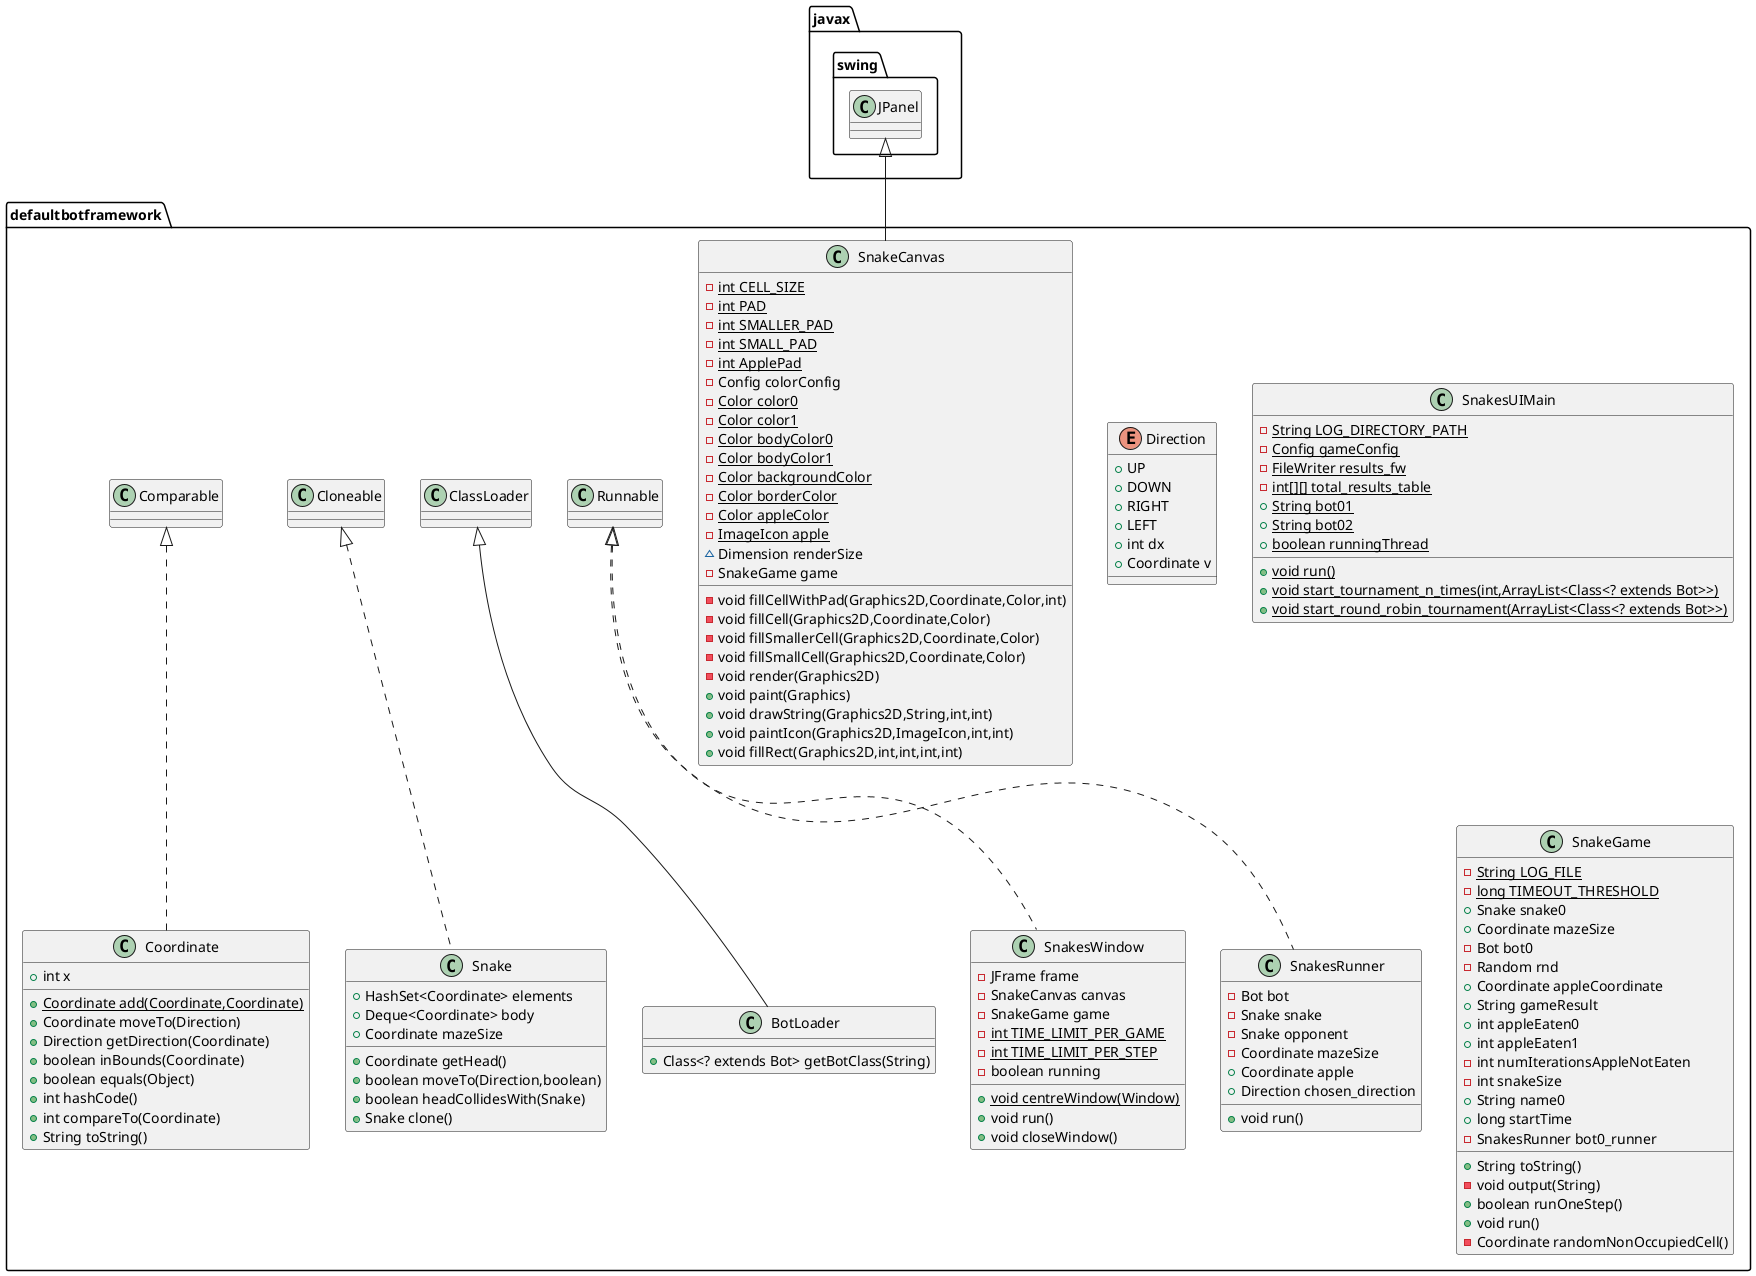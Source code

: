 @startuml
class defaultbotframework.SnakesWindow {
- JFrame frame
- SnakeCanvas canvas
- SnakeGame game
- {static} int TIME_LIMIT_PER_GAME
- {static} int TIME_LIMIT_PER_STEP
- boolean running
+ {static} void centreWindow(Window)
+ void run()
+ void closeWindow()
}
class defaultbotframework.SnakeCanvas {
- {static} int CELL_SIZE
- {static} int PAD
- {static} int SMALLER_PAD
- {static} int SMALL_PAD
- {static} int ApplePad
- Config colorConfig
- {static} Color color0
- {static} Color color1
- {static} Color bodyColor0
- {static} Color bodyColor1
- {static} Color backgroundColor
- {static} Color borderColor
- {static} Color appleColor
- {static} ImageIcon apple
~ Dimension renderSize
- SnakeGame game
- void fillCellWithPad(Graphics2D,Coordinate,Color,int)
- void fillCell(Graphics2D,Coordinate,Color)
- void fillSmallerCell(Graphics2D,Coordinate,Color)
- void fillSmallCell(Graphics2D,Coordinate,Color)
- void render(Graphics2D)
+ void paint(Graphics)
+ void drawString(Graphics2D,String,int,int)
+ void paintIcon(Graphics2D,ImageIcon,int,int)
+ void fillRect(Graphics2D,int,int,int,int)
}
class defaultbotframework.SnakesRunner {
- Bot bot
- Snake snake
- Snake opponent
- Coordinate mazeSize
+ Coordinate apple
+ Direction chosen_direction
+ void run()
}
class defaultbotframework.BotLoader {
+ Class<? extends Bot> getBotClass(String)
}
enum defaultbotframework.Direction {
+  UP
+  DOWN
+  RIGHT
+  LEFT
+ int dx
+ Coordinate v
}
class defaultbotframework.Snake {
+ HashSet<Coordinate> elements
+ Deque<Coordinate> body
+ Coordinate mazeSize
+ Coordinate getHead()
+ boolean moveTo(Direction,boolean)
+ boolean headCollidesWith(Snake)
+ Snake clone()
}
class defaultbotframework.SnakesUIMain {
- {static} String LOG_DIRECTORY_PATH
- {static} Config gameConfig
- {static} FileWriter results_fw
- {static} int[][] total_results_table
+ {static} String bot01
+ {static} String bot02
+ {static} boolean runningThread
+ {static} void run()
+ {static} void start_tournament_n_times(int,ArrayList<Class<? extends Bot>>)
+ {static} void start_round_robin_tournament(ArrayList<Class<? extends Bot>>)
}
class defaultbotframework.SnakeGame {
- {static} String LOG_FILE
- {static} long TIMEOUT_THRESHOLD
+ Snake snake0
+ Coordinate mazeSize
- Bot bot0
- Random rnd
+ Coordinate appleCoordinate
+ String gameResult
+ int appleEaten0
+ int appleEaten1
- int numIterationsAppleNotEaten
- int snakeSize
+ String name0
+ long startTime
- SnakesRunner bot0_runner
+ String toString()
- void output(String)
+ boolean runOneStep()
+ void run()
- Coordinate randomNonOccupiedCell()
}
class defaultbotframework.Coordinate {
+ int x
+ {static} Coordinate add(Coordinate,Coordinate)
+ Coordinate moveTo(Direction)
+ Direction getDirection(Coordinate)
+ boolean inBounds(Coordinate)
+ boolean equals(Object)
+ int hashCode()
+ int compareTo(Coordinate)
+ String toString()
}


defaultbotframework.Runnable <|.. defaultbotframework.SnakesWindow
javax.swing.JPanel <|-- defaultbotframework.SnakeCanvas
defaultbotframework.Runnable <|.. defaultbotframework.SnakesRunner
defaultbotframework.ClassLoader <|-- defaultbotframework.BotLoader
defaultbotframework.Cloneable <|.. defaultbotframework.Snake
defaultbotframework.Comparable <|.. defaultbotframework.Coordinate
@enduml